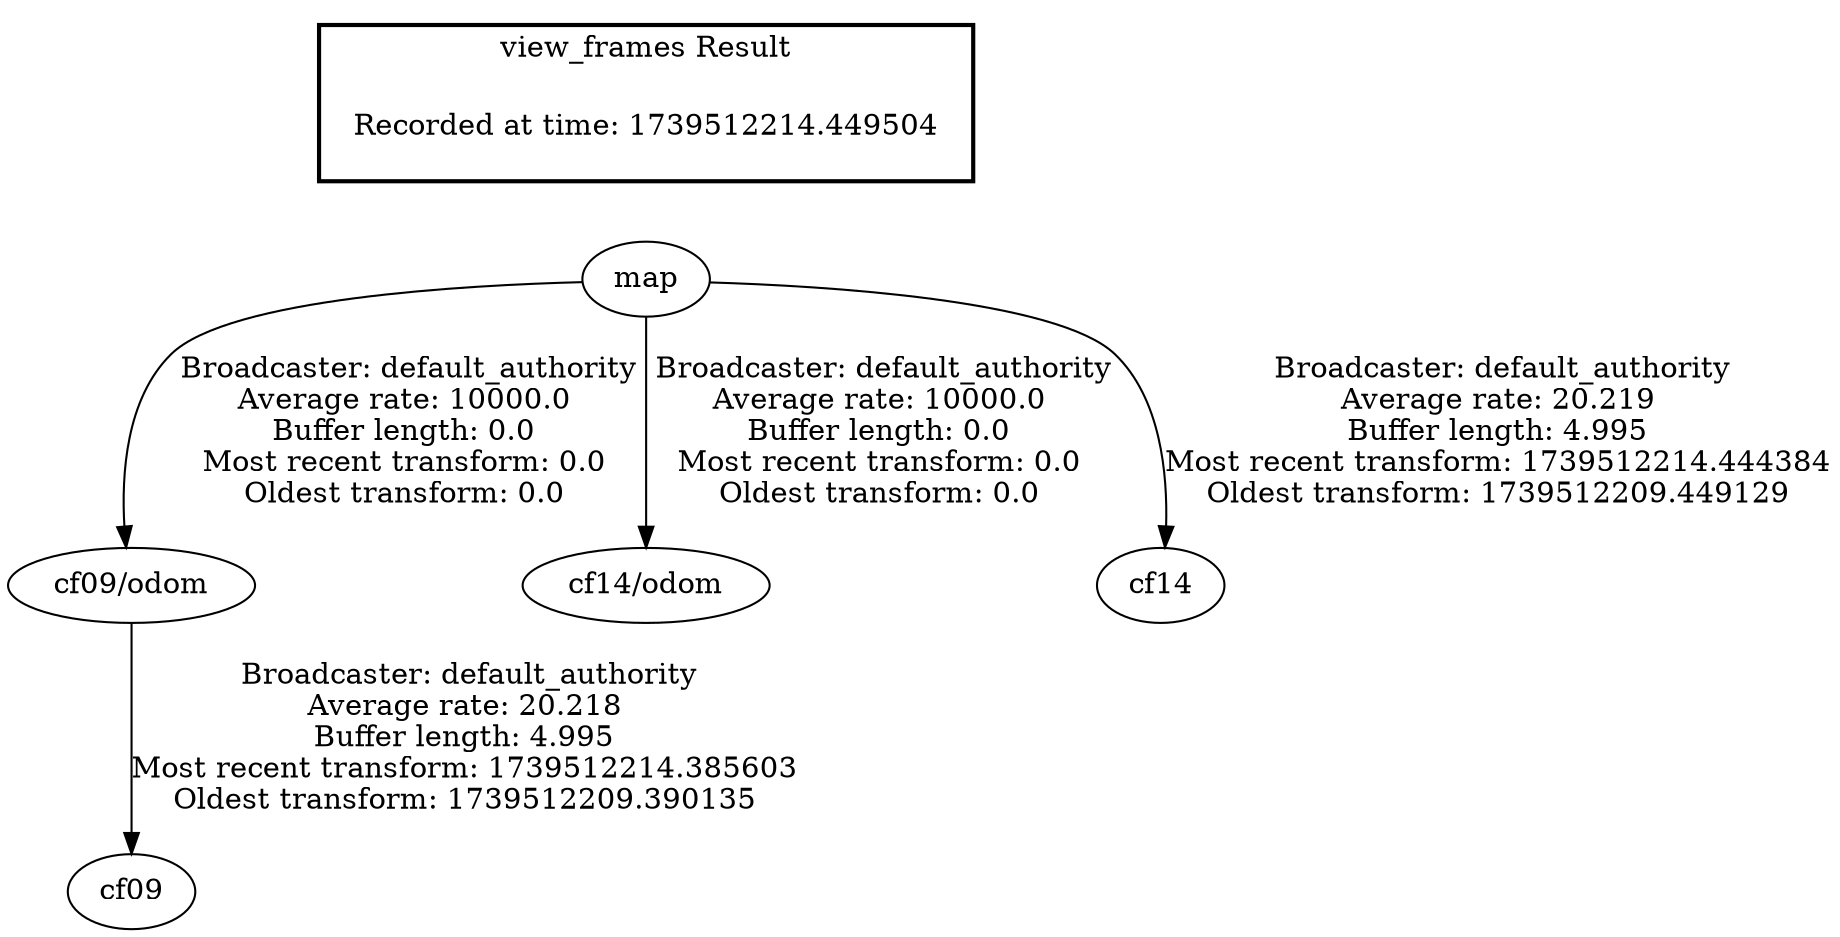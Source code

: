 digraph G {
"cf09/odom" -> "cf09"[label=" Broadcaster: default_authority\nAverage rate: 20.218\nBuffer length: 4.995\nMost recent transform: 1739512214.385603\nOldest transform: 1739512209.390135\n"];
"map" -> "cf09/odom"[label=" Broadcaster: default_authority\nAverage rate: 10000.0\nBuffer length: 0.0\nMost recent transform: 0.0\nOldest transform: 0.0\n"];
"map" -> "cf14/odom"[label=" Broadcaster: default_authority\nAverage rate: 10000.0\nBuffer length: 0.0\nMost recent transform: 0.0\nOldest transform: 0.0\n"];
"map" -> "cf14"[label=" Broadcaster: default_authority\nAverage rate: 20.219\nBuffer length: 4.995\nMost recent transform: 1739512214.444384\nOldest transform: 1739512209.449129\n"];
edge [style=invis];
 subgraph cluster_legend { style=bold; color=black; label ="view_frames Result";
"Recorded at time: 1739512214.449504"[ shape=plaintext ] ;
}->"map";
}